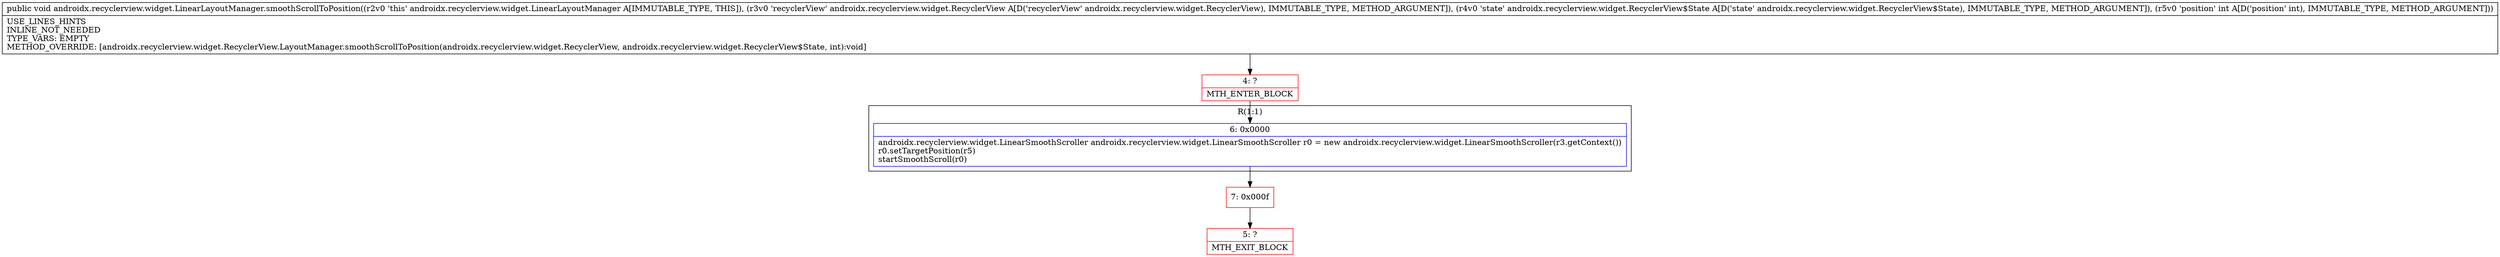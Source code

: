 digraph "CFG forandroidx.recyclerview.widget.LinearLayoutManager.smoothScrollToPosition(Landroidx\/recyclerview\/widget\/RecyclerView;Landroidx\/recyclerview\/widget\/RecyclerView$State;I)V" {
subgraph cluster_Region_607316242 {
label = "R(1:1)";
node [shape=record,color=blue];
Node_6 [shape=record,label="{6\:\ 0x0000|androidx.recyclerview.widget.LinearSmoothScroller androidx.recyclerview.widget.LinearSmoothScroller r0 = new androidx.recyclerview.widget.LinearSmoothScroller(r3.getContext())\lr0.setTargetPosition(r5)\lstartSmoothScroll(r0)\l}"];
}
Node_4 [shape=record,color=red,label="{4\:\ ?|MTH_ENTER_BLOCK\l}"];
Node_7 [shape=record,color=red,label="{7\:\ 0x000f}"];
Node_5 [shape=record,color=red,label="{5\:\ ?|MTH_EXIT_BLOCK\l}"];
MethodNode[shape=record,label="{public void androidx.recyclerview.widget.LinearLayoutManager.smoothScrollToPosition((r2v0 'this' androidx.recyclerview.widget.LinearLayoutManager A[IMMUTABLE_TYPE, THIS]), (r3v0 'recyclerView' androidx.recyclerview.widget.RecyclerView A[D('recyclerView' androidx.recyclerview.widget.RecyclerView), IMMUTABLE_TYPE, METHOD_ARGUMENT]), (r4v0 'state' androidx.recyclerview.widget.RecyclerView$State A[D('state' androidx.recyclerview.widget.RecyclerView$State), IMMUTABLE_TYPE, METHOD_ARGUMENT]), (r5v0 'position' int A[D('position' int), IMMUTABLE_TYPE, METHOD_ARGUMENT]))  | USE_LINES_HINTS\lINLINE_NOT_NEEDED\lTYPE_VARS: EMPTY\lMETHOD_OVERRIDE: [androidx.recyclerview.widget.RecyclerView.LayoutManager.smoothScrollToPosition(androidx.recyclerview.widget.RecyclerView, androidx.recyclerview.widget.RecyclerView$State, int):void]\l}"];
MethodNode -> Node_4;Node_6 -> Node_7;
Node_4 -> Node_6;
Node_7 -> Node_5;
}

